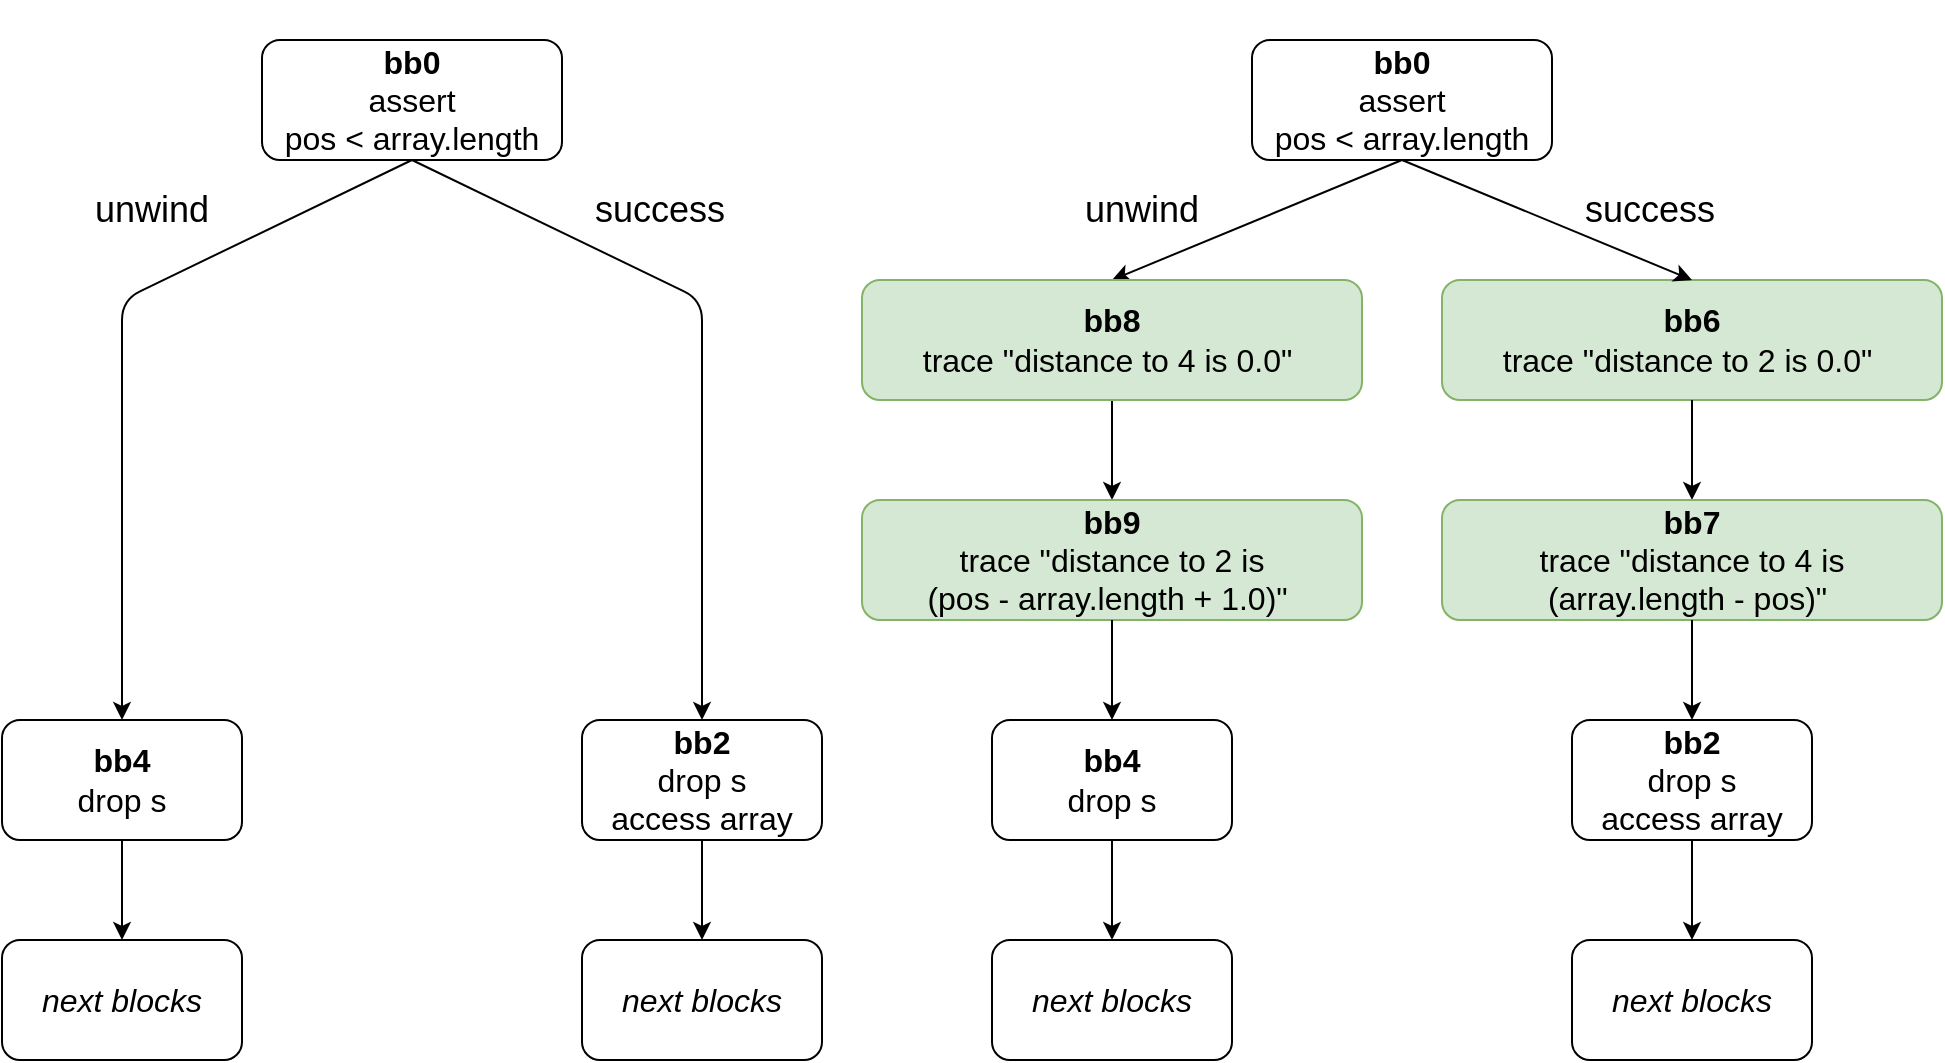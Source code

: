 <mxfile version="16.5.1" type="device"><diagram id="mtKesNsxuVSY4DAXMG3T" name="Page-1"><mxGraphModel dx="1933" dy="997" grid="1" gridSize="10" guides="1" tooltips="1" connect="1" arrows="1" fold="1" page="1" pageScale="1" pageWidth="827" pageHeight="1169" math="0" shadow="0"><root><mxCell id="0"/><mxCell id="1" parent="0"/><mxCell id="v6j9mXJMksomTZe7uBYo-1" value="&lt;font size=&quot;3&quot;&gt;&lt;b&gt;bb0&lt;/b&gt;&lt;br&gt;assert &lt;br&gt;pos &amp;lt; array.length&lt;br&gt;&lt;/font&gt;" style="rounded=1;whiteSpace=wrap;html=1;" parent="1" vertex="1"><mxGeometry x="185" y="160" width="150" height="60" as="geometry"/></mxCell><mxCell id="v6j9mXJMksomTZe7uBYo-3" value="" style="endArrow=classic;html=1;rounded=0;fontSize=18;exitX=0.5;exitY=1;exitDx=0;exitDy=0;entryX=0.5;entryY=0;entryDx=0;entryDy=0;" parent="1" source="v6j9mXJMksomTZe7uBYo-1" target="v6j9mXJMksomTZe7uBYo-17" edge="1"><mxGeometry width="50" height="50" relative="1" as="geometry"><mxPoint x="140" y="440" as="sourcePoint"/><mxPoint x="135" y="320" as="targetPoint"/></mxGeometry></mxCell><mxCell id="v6j9mXJMksomTZe7uBYo-4" value="&lt;font size=&quot;3&quot;&gt;&lt;b&gt;bb6&lt;/b&gt;&lt;br&gt;trace &quot;distance to 2 is 0.0&quot;&amp;nbsp;&lt;br&gt;&lt;/font&gt;" style="rounded=1;whiteSpace=wrap;html=1;fillColor=#d5e8d4;strokeColor=#82b366;" parent="1" vertex="1"><mxGeometry x="280" y="280" width="250" height="60" as="geometry"/></mxCell><mxCell id="v6j9mXJMksomTZe7uBYo-5" value="" style="endArrow=classic;html=1;rounded=0;fontSize=18;exitX=0.5;exitY=1;exitDx=0;exitDy=0;entryX=0.5;entryY=0;entryDx=0;entryDy=0;" parent="1" source="v6j9mXJMksomTZe7uBYo-1" target="v6j9mXJMksomTZe7uBYo-4" edge="1"><mxGeometry width="50" height="50" relative="1" as="geometry"><mxPoint x="380" y="390" as="sourcePoint"/><mxPoint x="430" y="340" as="targetPoint"/></mxGeometry></mxCell><mxCell id="v6j9mXJMksomTZe7uBYo-6" value="success" style="text;html=1;strokeColor=none;fillColor=none;align=center;verticalAlign=middle;whiteSpace=wrap;rounded=0;fontSize=18;" parent="1" vertex="1"><mxGeometry x="354" y="230" width="60" height="30" as="geometry"/></mxCell><mxCell id="v6j9mXJMksomTZe7uBYo-7" value="unwind" style="text;html=1;strokeColor=none;fillColor=none;align=center;verticalAlign=middle;whiteSpace=wrap;rounded=0;fontSize=18;" parent="1" vertex="1"><mxGeometry x="100" y="230" width="60" height="30" as="geometry"/></mxCell><mxCell id="v6j9mXJMksomTZe7uBYo-8" value="&lt;font size=&quot;3&quot;&gt;&lt;b&gt;bb4&lt;/b&gt;&lt;br&gt;drop s&lt;br&gt;&lt;/font&gt;" style="rounded=1;whiteSpace=wrap;html=1;" parent="1" vertex="1"><mxGeometry x="55" y="500" width="120" height="60" as="geometry"/></mxCell><mxCell id="v6j9mXJMksomTZe7uBYo-9" value="&lt;font size=&quot;3&quot;&gt;&lt;b&gt;bb2&lt;/b&gt;&lt;br&gt;drop s&lt;br&gt;access array&lt;br&gt;&lt;/font&gt;" style="rounded=1;whiteSpace=wrap;html=1;" parent="1" vertex="1"><mxGeometry x="345" y="500" width="120" height="60" as="geometry"/></mxCell><mxCell id="v6j9mXJMksomTZe7uBYo-12" value="&lt;font size=&quot;3&quot;&gt;&lt;i&gt;next blocks&lt;/i&gt;&lt;br&gt;&lt;/font&gt;" style="rounded=1;whiteSpace=wrap;html=1;" parent="1" vertex="1"><mxGeometry x="55" y="610" width="120" height="60" as="geometry"/></mxCell><mxCell id="v6j9mXJMksomTZe7uBYo-13" value="" style="endArrow=classic;html=1;rounded=0;fontSize=18;exitX=0.5;exitY=1;exitDx=0;exitDy=0;entryX=0.5;entryY=0;entryDx=0;entryDy=0;" parent="1" source="v6j9mXJMksomTZe7uBYo-17" target="v6j9mXJMksomTZe7uBYo-18" edge="1"><mxGeometry width="50" height="50" relative="1" as="geometry"><mxPoint x="135" y="380" as="sourcePoint"/><mxPoint x="135" y="450" as="targetPoint"/></mxGeometry></mxCell><mxCell id="v6j9mXJMksomTZe7uBYo-14" value="" style="endArrow=classic;html=1;rounded=0;fontSize=18;exitX=0.5;exitY=1;exitDx=0;exitDy=0;entryX=0.5;entryY=0;entryDx=0;entryDy=0;" parent="1" source="v6j9mXJMksomTZe7uBYo-4" target="v6j9mXJMksomTZe7uBYo-16" edge="1"><mxGeometry width="50" height="50" relative="1" as="geometry"><mxPoint x="580" y="530" as="sourcePoint"/><mxPoint x="420" y="450" as="targetPoint"/></mxGeometry></mxCell><mxCell id="v6j9mXJMksomTZe7uBYo-16" value="&lt;font size=&quot;3&quot;&gt;&lt;b&gt;bb7&lt;/b&gt;&lt;br&gt;trace &quot;distance to 4 is &lt;br&gt;(array.length - pos)&quot;&amp;nbsp;&lt;br&gt;&lt;/font&gt;" style="rounded=1;whiteSpace=wrap;html=1;fillColor=#d5e8d4;strokeColor=#82b366;" parent="1" vertex="1"><mxGeometry x="280" y="390" width="250" height="60" as="geometry"/></mxCell><mxCell id="v6j9mXJMksomTZe7uBYo-17" value="&lt;font size=&quot;3&quot;&gt;&lt;b&gt;bb8&lt;/b&gt;&lt;br&gt;trace &quot;distance to 4 is 0.0&quot;&amp;nbsp;&lt;br&gt;&lt;/font&gt;" style="rounded=1;whiteSpace=wrap;html=1;fillColor=#d5e8d4;strokeColor=#82b366;" parent="1" vertex="1"><mxGeometry x="-10" y="280" width="250" height="60" as="geometry"/></mxCell><mxCell id="v6j9mXJMksomTZe7uBYo-18" value="&lt;font size=&quot;3&quot;&gt;&lt;b&gt;bb9&lt;/b&gt;&lt;br&gt;trace &quot;distance to 2 is &lt;br&gt;(pos - array.length + 1.0)&quot;&amp;nbsp;&lt;br&gt;&lt;/font&gt;" style="rounded=1;whiteSpace=wrap;html=1;fillColor=#d5e8d4;strokeColor=#82b366;" parent="1" vertex="1"><mxGeometry x="-10" y="390" width="250" height="60" as="geometry"/></mxCell><mxCell id="v6j9mXJMksomTZe7uBYo-19" value="" style="endArrow=classic;html=1;rounded=0;fontSize=18;exitX=0.5;exitY=1;exitDx=0;exitDy=0;entryX=0.5;entryY=0;entryDx=0;entryDy=0;" parent="1" source="v6j9mXJMksomTZe7uBYo-18" target="v6j9mXJMksomTZe7uBYo-8" edge="1"><mxGeometry width="50" height="50" relative="1" as="geometry"><mxPoint x="-70" y="680" as="sourcePoint"/><mxPoint x="-20" y="630" as="targetPoint"/></mxGeometry></mxCell><mxCell id="v6j9mXJMksomTZe7uBYo-20" value="" style="endArrow=classic;html=1;rounded=0;fontSize=18;exitX=0.5;exitY=1;exitDx=0;exitDy=0;entryX=0.5;entryY=0;entryDx=0;entryDy=0;" parent="1" source="v6j9mXJMksomTZe7uBYo-16" target="v6j9mXJMksomTZe7uBYo-9" edge="1"><mxGeometry width="50" height="50" relative="1" as="geometry"><mxPoint x="394.5" y="540" as="sourcePoint"/><mxPoint x="394.5" y="600" as="targetPoint"/></mxGeometry></mxCell><mxCell id="v6j9mXJMksomTZe7uBYo-21" value="" style="endArrow=classic;html=1;rounded=0;fontSize=18;exitX=0.5;exitY=1;exitDx=0;exitDy=0;entryX=0.5;entryY=0;entryDx=0;entryDy=0;" parent="1" source="v6j9mXJMksomTZe7uBYo-8" target="v6j9mXJMksomTZe7uBYo-12" edge="1"><mxGeometry width="50" height="50" relative="1" as="geometry"><mxPoint x="30" y="700" as="sourcePoint"/><mxPoint x="80" y="650" as="targetPoint"/></mxGeometry></mxCell><mxCell id="v6j9mXJMksomTZe7uBYo-22" value="" style="endArrow=classic;html=1;rounded=0;fontSize=18;exitX=0.5;exitY=1;exitDx=0;exitDy=0;entryX=0.5;entryY=0;entryDx=0;entryDy=0;" parent="1" source="v6j9mXJMksomTZe7uBYo-9" target="s0v0_Ke3-0rXSa0jnAtA-1" edge="1"><mxGeometry width="50" height="50" relative="1" as="geometry"><mxPoint x="460" y="650" as="sourcePoint"/><mxPoint x="405" y="610" as="targetPoint"/></mxGeometry></mxCell><mxCell id="v6j9mXJMksomTZe7uBYo-23" value="" style="rounded=0;whiteSpace=wrap;html=1;fontSize=18;fillColor=none;strokeColor=none;" parent="1" vertex="1"><mxGeometry x="200" y="140" width="120" height="10" as="geometry"/></mxCell><mxCell id="s0v0_Ke3-0rXSa0jnAtA-1" value="&lt;font size=&quot;3&quot;&gt;&lt;i&gt;next blocks&lt;/i&gt;&lt;br&gt;&lt;/font&gt;" style="rounded=1;whiteSpace=wrap;html=1;" parent="1" vertex="1"><mxGeometry x="345" y="610" width="120" height="60" as="geometry"/></mxCell><mxCell id="KDstbgXNyEojh9nRoi5r-18" value="&lt;font size=&quot;3&quot;&gt;&lt;b&gt;bb0&lt;/b&gt;&lt;br&gt;assert &lt;br&gt;pos &amp;lt; array.length&lt;br&gt;&lt;/font&gt;" style="rounded=1;whiteSpace=wrap;html=1;" vertex="1" parent="1"><mxGeometry x="-310" y="160" width="150" height="60" as="geometry"/></mxCell><mxCell id="KDstbgXNyEojh9nRoi5r-19" value="" style="endArrow=classic;html=1;rounded=1;fontSize=18;exitX=0.5;exitY=1;exitDx=0;exitDy=0;entryX=0.5;entryY=0;entryDx=0;entryDy=0;" edge="1" parent="1" source="KDstbgXNyEojh9nRoi5r-18" target="KDstbgXNyEojh9nRoi5r-24"><mxGeometry width="50" height="50" relative="1" as="geometry"><mxPoint x="-355" y="440" as="sourcePoint"/><mxPoint x="-380" y="280" as="targetPoint"/><Array as="points"><mxPoint x="-380" y="290"/></Array></mxGeometry></mxCell><mxCell id="KDstbgXNyEojh9nRoi5r-21" value="" style="endArrow=classic;html=1;rounded=1;fontSize=18;exitX=0.5;exitY=1;exitDx=0;exitDy=0;entryX=0.5;entryY=0;entryDx=0;entryDy=0;" edge="1" parent="1" source="KDstbgXNyEojh9nRoi5r-18" target="KDstbgXNyEojh9nRoi5r-25"><mxGeometry width="50" height="50" relative="1" as="geometry"><mxPoint x="-115" y="390" as="sourcePoint"/><mxPoint x="-90" y="280" as="targetPoint"/><Array as="points"><mxPoint x="-90" y="290"/></Array></mxGeometry></mxCell><mxCell id="KDstbgXNyEojh9nRoi5r-22" value="success" style="text;html=1;strokeColor=none;fillColor=none;align=center;verticalAlign=middle;whiteSpace=wrap;rounded=0;fontSize=18;" vertex="1" parent="1"><mxGeometry x="-141" y="230" width="60" height="30" as="geometry"/></mxCell><mxCell id="KDstbgXNyEojh9nRoi5r-23" value="unwind" style="text;html=1;strokeColor=none;fillColor=none;align=center;verticalAlign=middle;whiteSpace=wrap;rounded=0;fontSize=18;" vertex="1" parent="1"><mxGeometry x="-395" y="230" width="60" height="30" as="geometry"/></mxCell><mxCell id="KDstbgXNyEojh9nRoi5r-24" value="&lt;font size=&quot;3&quot;&gt;&lt;b&gt;bb4&lt;/b&gt;&lt;br&gt;drop s&lt;br&gt;&lt;/font&gt;" style="rounded=1;whiteSpace=wrap;html=1;" vertex="1" parent="1"><mxGeometry x="-440" y="500" width="120" height="60" as="geometry"/></mxCell><mxCell id="KDstbgXNyEojh9nRoi5r-25" value="&lt;font size=&quot;3&quot;&gt;&lt;b&gt;bb2&lt;/b&gt;&lt;br&gt;drop s&lt;br&gt;access array&lt;br&gt;&lt;/font&gt;" style="rounded=1;whiteSpace=wrap;html=1;" vertex="1" parent="1"><mxGeometry x="-150" y="500" width="120" height="60" as="geometry"/></mxCell><mxCell id="KDstbgXNyEojh9nRoi5r-26" value="&lt;font size=&quot;3&quot;&gt;&lt;i&gt;next blocks&lt;/i&gt;&lt;br&gt;&lt;/font&gt;" style="rounded=1;whiteSpace=wrap;html=1;" vertex="1" parent="1"><mxGeometry x="-440" y="610" width="120" height="60" as="geometry"/></mxCell><mxCell id="KDstbgXNyEojh9nRoi5r-34" value="" style="endArrow=classic;html=1;rounded=0;fontSize=18;exitX=0.5;exitY=1;exitDx=0;exitDy=0;entryX=0.5;entryY=0;entryDx=0;entryDy=0;" edge="1" parent="1" source="KDstbgXNyEojh9nRoi5r-24" target="KDstbgXNyEojh9nRoi5r-26"><mxGeometry width="50" height="50" relative="1" as="geometry"><mxPoint x="-465" y="700" as="sourcePoint"/><mxPoint x="-415" y="650" as="targetPoint"/></mxGeometry></mxCell><mxCell id="KDstbgXNyEojh9nRoi5r-35" value="" style="endArrow=classic;html=1;rounded=0;fontSize=18;exitX=0.5;exitY=1;exitDx=0;exitDy=0;entryX=0.5;entryY=0;entryDx=0;entryDy=0;" edge="1" parent="1" source="KDstbgXNyEojh9nRoi5r-25" target="KDstbgXNyEojh9nRoi5r-37"><mxGeometry width="50" height="50" relative="1" as="geometry"><mxPoint x="-35" y="650" as="sourcePoint"/><mxPoint x="-90" y="610" as="targetPoint"/></mxGeometry></mxCell><mxCell id="KDstbgXNyEojh9nRoi5r-36" value="" style="rounded=0;whiteSpace=wrap;html=1;fontSize=18;fillColor=none;strokeColor=none;" vertex="1" parent="1"><mxGeometry x="-295" y="140" width="120" height="10" as="geometry"/></mxCell><mxCell id="KDstbgXNyEojh9nRoi5r-37" value="&lt;font size=&quot;3&quot;&gt;&lt;i&gt;next blocks&lt;/i&gt;&lt;br&gt;&lt;/font&gt;" style="rounded=1;whiteSpace=wrap;html=1;" vertex="1" parent="1"><mxGeometry x="-150" y="610" width="120" height="60" as="geometry"/></mxCell></root></mxGraphModel></diagram></mxfile>